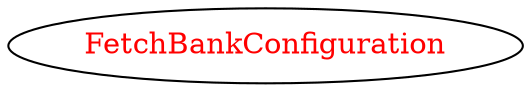 digraph dependencyGraph {
 concentrate=true;
 ranksep="2.0";
 rankdir="LR"; 
 splines="ortho";
"FetchBankConfiguration" [fontcolor="red"];
}